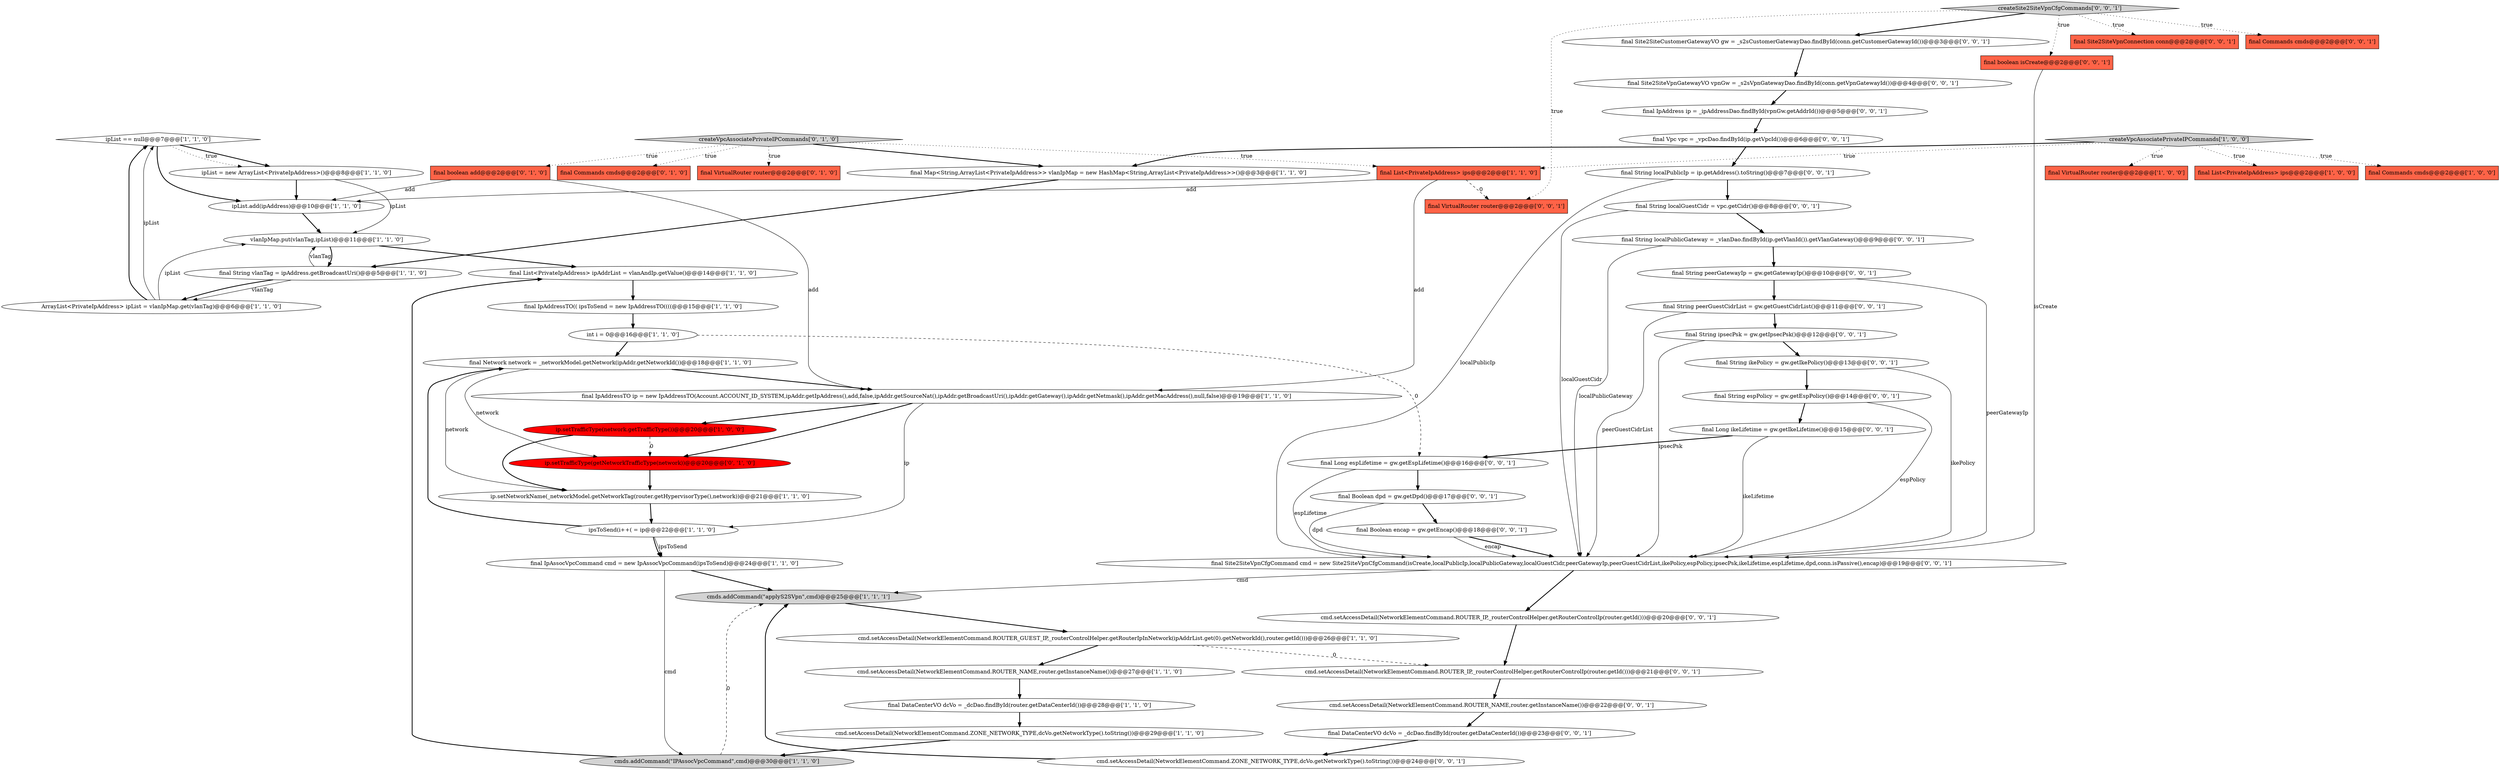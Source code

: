 digraph {
20 [style = filled, label = "ipList == null@@@7@@@['1', '1', '0']", fillcolor = white, shape = diamond image = "AAA0AAABBB1BBB"];
18 [style = filled, label = "final List<PrivateIpAddress> ips@@@2@@@['1', '1', '0']", fillcolor = tomato, shape = box image = "AAA0AAABBB1BBB"];
40 [style = filled, label = "final String localPublicGateway = _vlanDao.findById(ip.getVlanId()).getVlanGateway()@@@9@@@['0', '0', '1']", fillcolor = white, shape = ellipse image = "AAA0AAABBB3BBB"];
42 [style = filled, label = "final VirtualRouter router@@@2@@@['0', '0', '1']", fillcolor = tomato, shape = box image = "AAA0AAABBB3BBB"];
35 [style = filled, label = "cmd.setAccessDetail(NetworkElementCommand.ROUTER_IP,_routerControlHelper.getRouterControlIp(router.getId()))@@@20@@@['0', '0', '1']", fillcolor = white, shape = ellipse image = "AAA0AAABBB3BBB"];
4 [style = filled, label = "final Network network = _networkModel.getNetwork(ipAddr.getNetworkId())@@@18@@@['1', '1', '0']", fillcolor = white, shape = ellipse image = "AAA0AAABBB1BBB"];
23 [style = filled, label = "final IpAssocVpcCommand cmd = new IpAssocVpcCommand(ipsToSend)@@@24@@@['1', '1', '0']", fillcolor = white, shape = ellipse image = "AAA0AAABBB1BBB"];
55 [style = filled, label = "cmd.setAccessDetail(NetworkElementCommand.ROUTER_IP,_routerControlHelper.getRouterControlIp(router.getId()))@@@21@@@['0', '0', '1']", fillcolor = white, shape = ellipse image = "AAA0AAABBB3BBB"];
29 [style = filled, label = "ip.setTrafficType(getNetworkTrafficType(network))@@@20@@@['0', '1', '0']", fillcolor = red, shape = ellipse image = "AAA1AAABBB2BBB"];
17 [style = filled, label = "final Commands cmds@@@2@@@['1', '0', '0']", fillcolor = tomato, shape = box image = "AAA0AAABBB1BBB"];
2 [style = filled, label = "final String vlanTag = ipAddress.getBroadcastUri()@@@5@@@['1', '1', '0']", fillcolor = white, shape = ellipse image = "AAA0AAABBB1BBB"];
27 [style = filled, label = "final Commands cmds@@@2@@@['0', '1', '0']", fillcolor = tomato, shape = box image = "AAA0AAABBB2BBB"];
16 [style = filled, label = "int i = 0@@@16@@@['1', '1', '0']", fillcolor = white, shape = ellipse image = "AAA0AAABBB1BBB"];
52 [style = filled, label = "cmd.setAccessDetail(NetworkElementCommand.ROUTER_NAME,router.getInstanceName())@@@22@@@['0', '0', '1']", fillcolor = white, shape = ellipse image = "AAA0AAABBB3BBB"];
47 [style = filled, label = "cmd.setAccessDetail(NetworkElementCommand.ZONE_NETWORK_TYPE,dcVo.getNetworkType().toString())@@@24@@@['0', '0', '1']", fillcolor = white, shape = ellipse image = "AAA0AAABBB3BBB"];
45 [style = filled, label = "final Site2SiteCustomerGatewayVO gw = _s2sCustomerGatewayDao.findById(conn.getCustomerGatewayId())@@@3@@@['0', '0', '1']", fillcolor = white, shape = ellipse image = "AAA0AAABBB3BBB"];
43 [style = filled, label = "final String localPublicIp = ip.getAddress().toString()@@@7@@@['0', '0', '1']", fillcolor = white, shape = ellipse image = "AAA0AAABBB3BBB"];
1 [style = filled, label = "final VirtualRouter router@@@2@@@['1', '0', '0']", fillcolor = tomato, shape = box image = "AAA0AAABBB1BBB"];
44 [style = filled, label = "final Boolean encap = gw.getEncap()@@@18@@@['0', '0', '1']", fillcolor = white, shape = ellipse image = "AAA0AAABBB3BBB"];
6 [style = filled, label = "cmds.addCommand(\"applyS2SVpn\",cmd)@@@25@@@['1', '1', '1']", fillcolor = lightgray, shape = ellipse image = "AAA0AAABBB1BBB"];
7 [style = filled, label = "ipList.add(ipAddress)@@@10@@@['1', '1', '0']", fillcolor = white, shape = ellipse image = "AAA0AAABBB1BBB"];
33 [style = filled, label = "final String ipsecPsk = gw.getIpsecPsk()@@@12@@@['0', '0', '1']", fillcolor = white, shape = ellipse image = "AAA0AAABBB3BBB"];
13 [style = filled, label = "ip.setTrafficType(network.getTrafficType())@@@20@@@['1', '0', '0']", fillcolor = red, shape = ellipse image = "AAA1AAABBB1BBB"];
30 [style = filled, label = "final boolean add@@@2@@@['0', '1', '0']", fillcolor = tomato, shape = box image = "AAA0AAABBB2BBB"];
11 [style = filled, label = "final List<PrivateIpAddress> ipAddrList = vlanAndIp.getValue()@@@14@@@['1', '1', '0']", fillcolor = white, shape = ellipse image = "AAA0AAABBB1BBB"];
21 [style = filled, label = "final IpAddressTO ip = new IpAddressTO(Account.ACCOUNT_ID_SYSTEM,ipAddr.getIpAddress(),add,false,ipAddr.getSourceNat(),ipAddr.getBroadcastUri(),ipAddr.getGateway(),ipAddr.getNetmask(),ipAddr.getMacAddress(),null,false)@@@19@@@['1', '1', '0']", fillcolor = white, shape = ellipse image = "AAA0AAABBB1BBB"];
14 [style = filled, label = "ipList = new ArrayList<PrivateIpAddress>()@@@8@@@['1', '1', '0']", fillcolor = white, shape = ellipse image = "AAA0AAABBB1BBB"];
25 [style = filled, label = "cmds.addCommand(\"IPAssocVpcCommand\",cmd)@@@30@@@['1', '1', '0']", fillcolor = lightgray, shape = ellipse image = "AAA0AAABBB1BBB"];
28 [style = filled, label = "createVpcAssociatePrivateIPCommands['0', '1', '0']", fillcolor = lightgray, shape = diamond image = "AAA0AAABBB2BBB"];
12 [style = filled, label = "final DataCenterVO dcVo = _dcDao.findById(router.getDataCenterId())@@@28@@@['1', '1', '0']", fillcolor = white, shape = ellipse image = "AAA0AAABBB1BBB"];
56 [style = filled, label = "final IpAddress ip = _ipAddressDao.findById(vpnGw.getAddrId())@@@5@@@['0', '0', '1']", fillcolor = white, shape = ellipse image = "AAA0AAABBB3BBB"];
31 [style = filled, label = "final VirtualRouter router@@@2@@@['0', '1', '0']", fillcolor = tomato, shape = box image = "AAA0AAABBB2BBB"];
24 [style = filled, label = "final IpAddressTO(( ipsToSend = new IpAddressTO((((@@@15@@@['1', '1', '0']", fillcolor = white, shape = ellipse image = "AAA0AAABBB1BBB"];
37 [style = filled, label = "final Site2SiteVpnConnection conn@@@2@@@['0', '0', '1']", fillcolor = tomato, shape = box image = "AAA0AAABBB3BBB"];
9 [style = filled, label = "ip.setNetworkName(_networkModel.getNetworkTag(router.getHypervisorType(),network))@@@21@@@['1', '1', '0']", fillcolor = white, shape = ellipse image = "AAA0AAABBB1BBB"];
38 [style = filled, label = "final Commands cmds@@@2@@@['0', '0', '1']", fillcolor = tomato, shape = box image = "AAA0AAABBB3BBB"];
46 [style = filled, label = "final Vpc vpc = _vpcDao.findById(ip.getVpcId())@@@6@@@['0', '0', '1']", fillcolor = white, shape = ellipse image = "AAA0AAABBB3BBB"];
53 [style = filled, label = "final DataCenterVO dcVo = _dcDao.findById(router.getDataCenterId())@@@23@@@['0', '0', '1']", fillcolor = white, shape = ellipse image = "AAA0AAABBB3BBB"];
0 [style = filled, label = "createVpcAssociatePrivateIPCommands['1', '0', '0']", fillcolor = lightgray, shape = diamond image = "AAA0AAABBB1BBB"];
54 [style = filled, label = "final String peerGuestCidrList = gw.getGuestCidrList()@@@11@@@['0', '0', '1']", fillcolor = white, shape = ellipse image = "AAA0AAABBB3BBB"];
32 [style = filled, label = "createSite2SiteVpnCfgCommands['0', '0', '1']", fillcolor = lightgray, shape = diamond image = "AAA0AAABBB3BBB"];
48 [style = filled, label = "final Long ikeLifetime = gw.getIkeLifetime()@@@15@@@['0', '0', '1']", fillcolor = white, shape = ellipse image = "AAA0AAABBB3BBB"];
36 [style = filled, label = "final Site2SiteVpnCfgCommand cmd = new Site2SiteVpnCfgCommand(isCreate,localPublicIp,localPublicGateway,localGuestCidr,peerGatewayIp,peerGuestCidrList,ikePolicy,espPolicy,ipsecPsk,ikeLifetime,espLifetime,dpd,conn.isPassive(),encap)@@@19@@@['0', '0', '1']", fillcolor = white, shape = ellipse image = "AAA0AAABBB3BBB"];
51 [style = filled, label = "final String localGuestCidr = vpc.getCidr()@@@8@@@['0', '0', '1']", fillcolor = white, shape = ellipse image = "AAA0AAABBB3BBB"];
10 [style = filled, label = "vlanIpMap.put(vlanTag,ipList)@@@11@@@['1', '1', '0']", fillcolor = white, shape = ellipse image = "AAA0AAABBB1BBB"];
26 [style = filled, label = "cmd.setAccessDetail(NetworkElementCommand.ROUTER_GUEST_IP,_routerControlHelper.getRouterIpInNetwork(ipAddrList.get(0).getNetworkId(),router.getId()))@@@26@@@['1', '1', '0']", fillcolor = white, shape = ellipse image = "AAA0AAABBB1BBB"];
39 [style = filled, label = "final Boolean dpd = gw.getDpd()@@@17@@@['0', '0', '1']", fillcolor = white, shape = ellipse image = "AAA0AAABBB3BBB"];
41 [style = filled, label = "final boolean isCreate@@@2@@@['0', '0', '1']", fillcolor = tomato, shape = box image = "AAA0AAABBB3BBB"];
15 [style = filled, label = "final Map<String,ArrayList<PrivateIpAddress>> vlanIpMap = new HashMap<String,ArrayList<PrivateIpAddress>>()@@@3@@@['1', '1', '0']", fillcolor = white, shape = ellipse image = "AAA0AAABBB1BBB"];
34 [style = filled, label = "final String espPolicy = gw.getEspPolicy()@@@14@@@['0', '0', '1']", fillcolor = white, shape = ellipse image = "AAA0AAABBB3BBB"];
57 [style = filled, label = "final Long espLifetime = gw.getEspLifetime()@@@16@@@['0', '0', '1']", fillcolor = white, shape = ellipse image = "AAA0AAABBB3BBB"];
22 [style = filled, label = "ipsToSend(i++( = ip@@@22@@@['1', '1', '0']", fillcolor = white, shape = ellipse image = "AAA0AAABBB1BBB"];
5 [style = filled, label = "cmd.setAccessDetail(NetworkElementCommand.ZONE_NETWORK_TYPE,dcVo.getNetworkType().toString())@@@29@@@['1', '1', '0']", fillcolor = white, shape = ellipse image = "AAA0AAABBB1BBB"];
58 [style = filled, label = "final String ikePolicy = gw.getIkePolicy()@@@13@@@['0', '0', '1']", fillcolor = white, shape = ellipse image = "AAA0AAABBB3BBB"];
8 [style = filled, label = "final List<PrivateIpAddress> ips@@@2@@@['1', '0', '0']", fillcolor = tomato, shape = box image = "AAA0AAABBB1BBB"];
49 [style = filled, label = "final Site2SiteVpnGatewayVO vpnGw = _s2sVpnGatewayDao.findById(conn.getVpnGatewayId())@@@4@@@['0', '0', '1']", fillcolor = white, shape = ellipse image = "AAA0AAABBB3BBB"];
19 [style = filled, label = "ArrayList<PrivateIpAddress> ipList = vlanIpMap.get(vlanTag)@@@6@@@['1', '1', '0']", fillcolor = white, shape = ellipse image = "AAA0AAABBB1BBB"];
3 [style = filled, label = "cmd.setAccessDetail(NetworkElementCommand.ROUTER_NAME,router.getInstanceName())@@@27@@@['1', '1', '0']", fillcolor = white, shape = ellipse image = "AAA0AAABBB1BBB"];
50 [style = filled, label = "final String peerGatewayIp = gw.getGatewayIp()@@@10@@@['0', '0', '1']", fillcolor = white, shape = ellipse image = "AAA0AAABBB3BBB"];
26->55 [style = dashed, label="0"];
48->36 [style = solid, label="ikeLifetime"];
30->7 [style = solid, label="add"];
12->5 [style = bold, label=""];
35->55 [style = bold, label=""];
2->10 [style = solid, label="vlanTag"];
57->36 [style = solid, label="espLifetime"];
53->47 [style = bold, label=""];
0->15 [style = bold, label=""];
14->10 [style = solid, label="ipList"];
34->36 [style = solid, label="espPolicy"];
14->7 [style = bold, label=""];
22->4 [style = bold, label=""];
28->30 [style = dotted, label="true"];
58->36 [style = solid, label="ikePolicy"];
32->42 [style = dotted, label="true"];
57->39 [style = bold, label=""];
28->18 [style = dotted, label="true"];
54->33 [style = bold, label=""];
32->37 [style = dotted, label="true"];
49->56 [style = bold, label=""];
28->27 [style = dotted, label="true"];
50->54 [style = bold, label=""];
21->13 [style = bold, label=""];
10->11 [style = bold, label=""];
40->50 [style = bold, label=""];
47->6 [style = bold, label=""];
34->48 [style = bold, label=""];
13->29 [style = dashed, label="0"];
19->20 [style = bold, label=""];
43->51 [style = bold, label=""];
4->21 [style = bold, label=""];
56->46 [style = bold, label=""];
20->14 [style = bold, label=""];
22->23 [style = bold, label=""];
5->25 [style = bold, label=""];
19->10 [style = solid, label="ipList"];
18->42 [style = dashed, label="0"];
40->36 [style = solid, label="localPublicGateway"];
0->8 [style = dotted, label="true"];
39->36 [style = solid, label="dpd"];
21->29 [style = bold, label=""];
30->21 [style = solid, label="add"];
16->57 [style = dashed, label="0"];
58->34 [style = bold, label=""];
10->2 [style = bold, label=""];
20->7 [style = bold, label=""];
36->35 [style = bold, label=""];
33->58 [style = bold, label=""];
23->25 [style = solid, label="cmd"];
33->36 [style = solid, label="ipsecPsk"];
46->43 [style = bold, label=""];
9->22 [style = bold, label=""];
18->21 [style = solid, label="add"];
54->36 [style = solid, label="peerGuestCidrList"];
6->26 [style = bold, label=""];
0->18 [style = dotted, label="true"];
36->6 [style = solid, label="cmd"];
26->3 [style = bold, label=""];
51->36 [style = solid, label="localGuestCidr"];
20->14 [style = dotted, label="true"];
18->7 [style = solid, label="add"];
3->12 [style = bold, label=""];
11->24 [style = bold, label=""];
43->36 [style = solid, label="localPublicIp"];
2->19 [style = solid, label="vlanTag"];
51->40 [style = bold, label=""];
4->29 [style = solid, label="network"];
23->6 [style = bold, label=""];
19->20 [style = solid, label="ipList"];
32->38 [style = dotted, label="true"];
21->22 [style = solid, label="ip"];
13->9 [style = bold, label=""];
55->52 [style = bold, label=""];
16->4 [style = bold, label=""];
0->1 [style = dotted, label="true"];
25->6 [style = dashed, label="0"];
32->45 [style = bold, label=""];
28->31 [style = dotted, label="true"];
15->2 [style = bold, label=""];
2->19 [style = bold, label=""];
28->15 [style = bold, label=""];
44->36 [style = bold, label=""];
52->53 [style = bold, label=""];
39->44 [style = bold, label=""];
32->41 [style = dotted, label="true"];
48->57 [style = bold, label=""];
7->10 [style = bold, label=""];
45->49 [style = bold, label=""];
29->9 [style = bold, label=""];
4->9 [style = solid, label="network"];
44->36 [style = solid, label="encap"];
50->36 [style = solid, label="peerGatewayIp"];
24->16 [style = bold, label=""];
25->11 [style = bold, label=""];
22->23 [style = solid, label="ipsToSend"];
0->17 [style = dotted, label="true"];
41->36 [style = solid, label="isCreate"];
}
